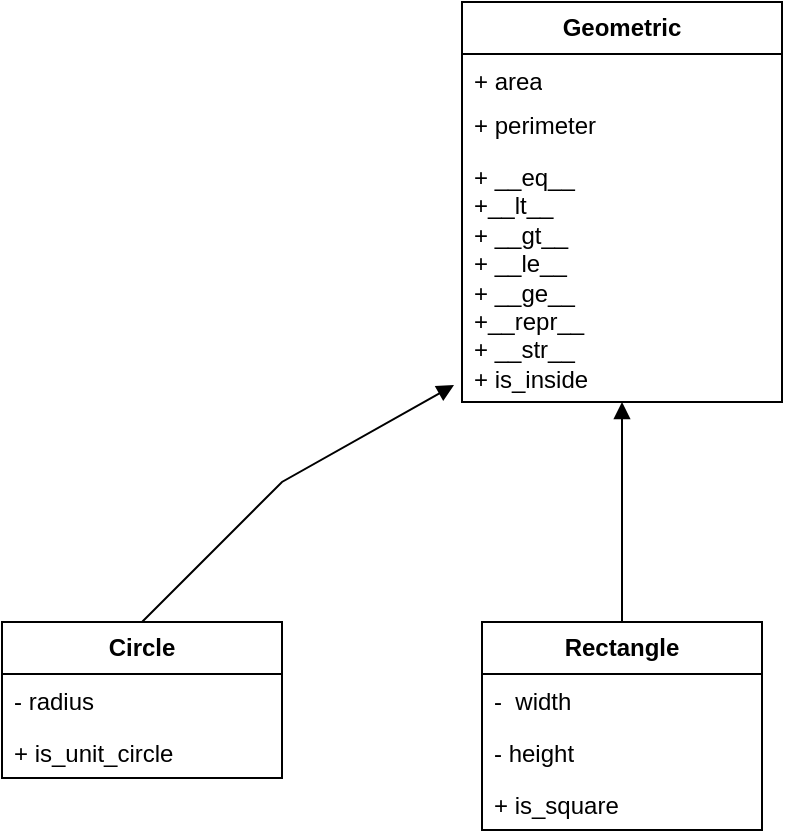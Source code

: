 <mxfile version="22.0.4" type="github">
  <diagram name="Sida-1" id="fE4q1k8M_jJ8dnmTMZUe">
    <mxGraphModel dx="792" dy="567" grid="1" gridSize="10" guides="1" tooltips="1" connect="1" arrows="1" fold="1" page="1" pageScale="1" pageWidth="827" pageHeight="1169" math="0" shadow="0">
      <root>
        <mxCell id="0" />
        <mxCell id="1" parent="0" />
        <mxCell id="5ANrhclUo1e3z8kLLpHX-1" value="&lt;b&gt;Geometric&lt;/b&gt;" style="swimlane;fontStyle=0;childLayout=stackLayout;horizontal=1;startSize=26;fillColor=none;horizontalStack=0;resizeParent=1;resizeParentMax=0;resizeLast=0;collapsible=1;marginBottom=0;whiteSpace=wrap;html=1;" vertex="1" parent="1">
          <mxGeometry x="300" y="60" width="160" height="200" as="geometry" />
        </mxCell>
        <mxCell id="5ANrhclUo1e3z8kLLpHX-2" value="+ area&lt;br&gt;" style="text;strokeColor=none;fillColor=none;align=left;verticalAlign=top;spacingLeft=4;spacingRight=4;overflow=hidden;rotatable=0;points=[[0,0.5],[1,0.5]];portConstraint=eastwest;whiteSpace=wrap;html=1;" vertex="1" parent="5ANrhclUo1e3z8kLLpHX-1">
          <mxGeometry y="26" width="160" height="22" as="geometry" />
        </mxCell>
        <mxCell id="5ANrhclUo1e3z8kLLpHX-3" value="+ perimeter" style="text;strokeColor=none;fillColor=none;align=left;verticalAlign=top;spacingLeft=4;spacingRight=4;overflow=hidden;rotatable=0;points=[[0,0.5],[1,0.5]];portConstraint=eastwest;whiteSpace=wrap;html=1;" vertex="1" parent="5ANrhclUo1e3z8kLLpHX-1">
          <mxGeometry y="48" width="160" height="26" as="geometry" />
        </mxCell>
        <mxCell id="5ANrhclUo1e3z8kLLpHX-4" value="+ __eq__&lt;br&gt;+__lt__&lt;br&gt;+ __gt__&lt;br&gt;+ __le__&lt;br&gt;+ __ge__&lt;br&gt;+__repr__&lt;br&gt;+ __str__&lt;br&gt;+ is_inside&lt;br&gt;" style="text;strokeColor=none;fillColor=none;align=left;verticalAlign=top;spacingLeft=4;spacingRight=4;overflow=hidden;rotatable=0;points=[[0,0.5],[1,0.5]];portConstraint=eastwest;whiteSpace=wrap;html=1;" vertex="1" parent="5ANrhclUo1e3z8kLLpHX-1">
          <mxGeometry y="74" width="160" height="126" as="geometry" />
        </mxCell>
        <mxCell id="5ANrhclUo1e3z8kLLpHX-7" value="" style="html=1;verticalAlign=bottom;endArrow=block;curved=0;rounded=0;entryX=-0.025;entryY=0.933;entryDx=0;entryDy=0;entryPerimeter=0;" edge="1" parent="1" target="5ANrhclUo1e3z8kLLpHX-4">
          <mxGeometry y="40" width="80" relative="1" as="geometry">
            <mxPoint x="140" y="370" as="sourcePoint" />
            <mxPoint x="280" y="260" as="targetPoint" />
            <Array as="points">
              <mxPoint x="210" y="300" />
            </Array>
            <mxPoint as="offset" />
          </mxGeometry>
        </mxCell>
        <mxCell id="5ANrhclUo1e3z8kLLpHX-8" value="&lt;b&gt;Circle&lt;/b&gt;" style="swimlane;fontStyle=0;childLayout=stackLayout;horizontal=1;startSize=26;fillColor=none;horizontalStack=0;resizeParent=1;resizeParentMax=0;resizeLast=0;collapsible=1;marginBottom=0;whiteSpace=wrap;html=1;" vertex="1" parent="1">
          <mxGeometry x="70" y="370" width="140" height="78" as="geometry" />
        </mxCell>
        <mxCell id="5ANrhclUo1e3z8kLLpHX-9" value="- radius" style="text;strokeColor=none;fillColor=none;align=left;verticalAlign=top;spacingLeft=4;spacingRight=4;overflow=hidden;rotatable=0;points=[[0,0.5],[1,0.5]];portConstraint=eastwest;whiteSpace=wrap;html=1;" vertex="1" parent="5ANrhclUo1e3z8kLLpHX-8">
          <mxGeometry y="26" width="140" height="26" as="geometry" />
        </mxCell>
        <mxCell id="5ANrhclUo1e3z8kLLpHX-10" value="+ is_unit_circle" style="text;strokeColor=none;fillColor=none;align=left;verticalAlign=top;spacingLeft=4;spacingRight=4;overflow=hidden;rotatable=0;points=[[0,0.5],[1,0.5]];portConstraint=eastwest;whiteSpace=wrap;html=1;" vertex="1" parent="5ANrhclUo1e3z8kLLpHX-8">
          <mxGeometry y="52" width="140" height="26" as="geometry" />
        </mxCell>
        <mxCell id="5ANrhclUo1e3z8kLLpHX-13" value="" style="html=1;verticalAlign=bottom;endArrow=block;curved=0;rounded=0;exitX=0.5;exitY=0;exitDx=0;exitDy=0;" edge="1" parent="1" source="5ANrhclUo1e3z8kLLpHX-15">
          <mxGeometry x="-1" y="184" width="80" relative="1" as="geometry">
            <mxPoint x="440" y="500" as="sourcePoint" />
            <mxPoint x="380" y="260" as="targetPoint" />
            <mxPoint x="-130" y="54" as="offset" />
          </mxGeometry>
        </mxCell>
        <mxCell id="5ANrhclUo1e3z8kLLpHX-15" value="&lt;b&gt;Rectangle&lt;br&gt;&lt;/b&gt;" style="swimlane;fontStyle=0;childLayout=stackLayout;horizontal=1;startSize=26;fillColor=none;horizontalStack=0;resizeParent=1;resizeParentMax=0;resizeLast=0;collapsible=1;marginBottom=0;whiteSpace=wrap;html=1;" vertex="1" parent="1">
          <mxGeometry x="310" y="370" width="140" height="104" as="geometry" />
        </mxCell>
        <mxCell id="5ANrhclUo1e3z8kLLpHX-16" value="-&amp;nbsp; width" style="text;strokeColor=none;fillColor=none;align=left;verticalAlign=top;spacingLeft=4;spacingRight=4;overflow=hidden;rotatable=0;points=[[0,0.5],[1,0.5]];portConstraint=eastwest;whiteSpace=wrap;html=1;" vertex="1" parent="5ANrhclUo1e3z8kLLpHX-15">
          <mxGeometry y="26" width="140" height="26" as="geometry" />
        </mxCell>
        <mxCell id="5ANrhclUo1e3z8kLLpHX-17" value="- height" style="text;strokeColor=none;fillColor=none;align=left;verticalAlign=top;spacingLeft=4;spacingRight=4;overflow=hidden;rotatable=0;points=[[0,0.5],[1,0.5]];portConstraint=eastwest;whiteSpace=wrap;html=1;" vertex="1" parent="5ANrhclUo1e3z8kLLpHX-15">
          <mxGeometry y="52" width="140" height="26" as="geometry" />
        </mxCell>
        <mxCell id="5ANrhclUo1e3z8kLLpHX-18" value="+ is_square" style="text;strokeColor=none;fillColor=none;align=left;verticalAlign=top;spacingLeft=4;spacingRight=4;overflow=hidden;rotatable=0;points=[[0,0.5],[1,0.5]];portConstraint=eastwest;whiteSpace=wrap;html=1;" vertex="1" parent="5ANrhclUo1e3z8kLLpHX-15">
          <mxGeometry y="78" width="140" height="26" as="geometry" />
        </mxCell>
      </root>
    </mxGraphModel>
  </diagram>
</mxfile>
